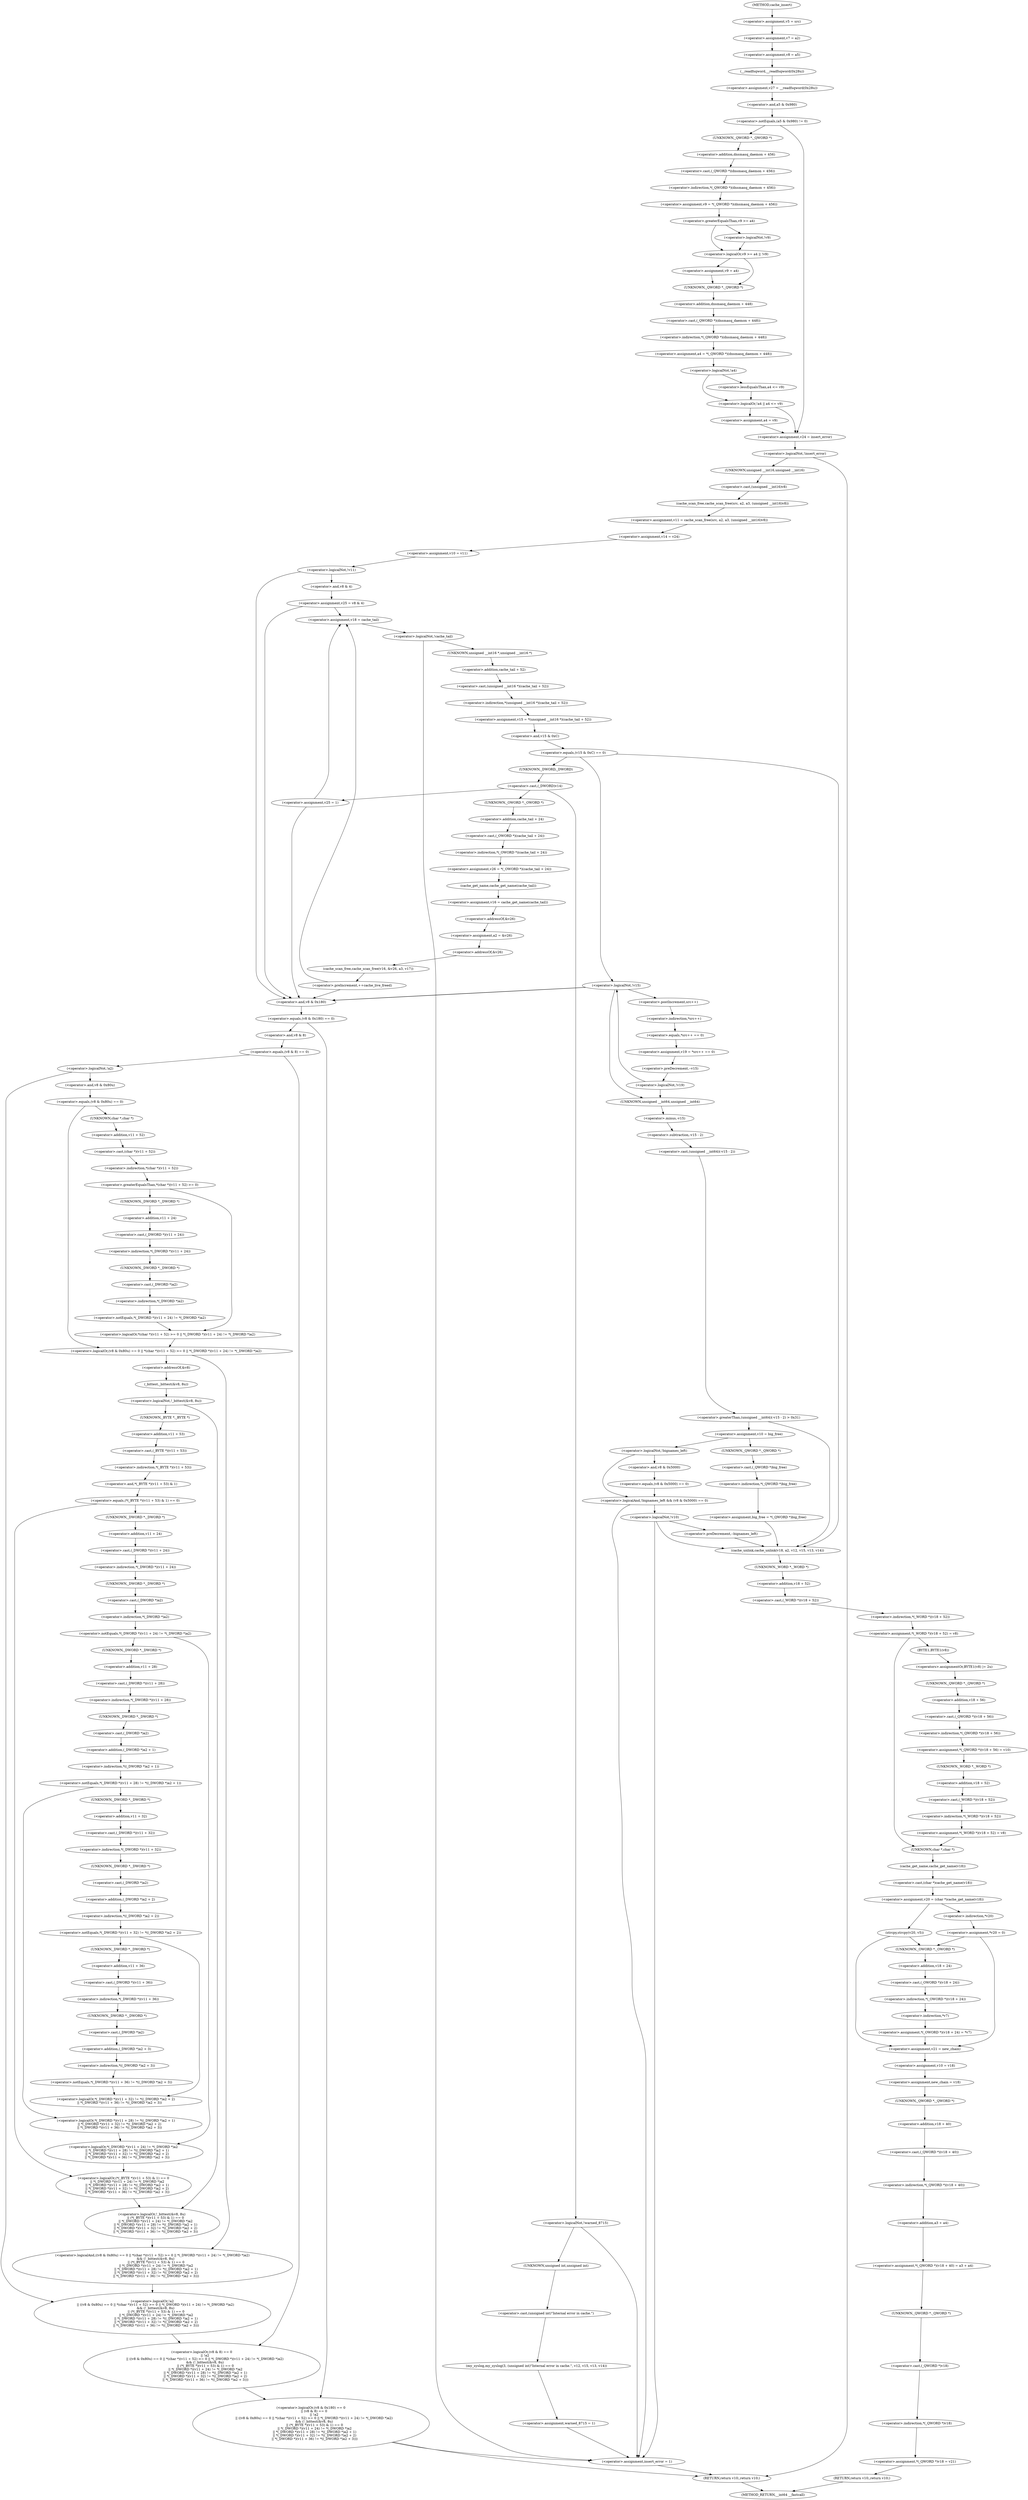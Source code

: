 digraph cache_insert {  
"1000148" [label = "(<operator>.assignment,v5 = src)" ]
"1000151" [label = "(<operator>.assignment,v7 = a2)" ]
"1000154" [label = "(<operator>.assignment,v8 = a5)" ]
"1000157" [label = "(<operator>.assignment,v27 = __readfsqword(0x28u))" ]
"1000159" [label = "(__readfsqword,__readfsqword(0x28u))" ]
"1000162" [label = "(<operator>.notEquals,(a5 & 0x980) != 0)" ]
"1000163" [label = "(<operator>.and,a5 & 0x980)" ]
"1000168" [label = "(<operator>.assignment,v9 = *(_QWORD *)(dnsmasq_daemon + 456))" ]
"1000170" [label = "(<operator>.indirection,*(_QWORD *)(dnsmasq_daemon + 456))" ]
"1000171" [label = "(<operator>.cast,(_QWORD *)(dnsmasq_daemon + 456))" ]
"1000172" [label = "(UNKNOWN,_QWORD *,_QWORD *)" ]
"1000173" [label = "(<operator>.addition,dnsmasq_daemon + 456)" ]
"1000177" [label = "(<operator>.logicalOr,v9 >= a4 || !v9)" ]
"1000178" [label = "(<operator>.greaterEqualsThan,v9 >= a4)" ]
"1000181" [label = "(<operator>.logicalNot,!v9)" ]
"1000183" [label = "(<operator>.assignment,v9 = a4)" ]
"1000186" [label = "(<operator>.assignment,a4 = *(_QWORD *)(dnsmasq_daemon + 448))" ]
"1000188" [label = "(<operator>.indirection,*(_QWORD *)(dnsmasq_daemon + 448))" ]
"1000189" [label = "(<operator>.cast,(_QWORD *)(dnsmasq_daemon + 448))" ]
"1000190" [label = "(UNKNOWN,_QWORD *,_QWORD *)" ]
"1000191" [label = "(<operator>.addition,dnsmasq_daemon + 448)" ]
"1000195" [label = "(<operator>.logicalOr,!a4 || a4 <= v9)" ]
"1000196" [label = "(<operator>.logicalNot,!a4)" ]
"1000198" [label = "(<operator>.lessEqualsThan,a4 <= v9)" ]
"1000201" [label = "(<operator>.assignment,a4 = v9)" ]
"1000205" [label = "(<operator>.assignment,v24 = insert_error)" ]
"1000209" [label = "(<operator>.logicalNot,!insert_error)" ]
"1000212" [label = "(<operator>.assignment,v11 = cache_scan_free(src, a2, a3, (unsigned __int16)v8))" ]
"1000214" [label = "(cache_scan_free,cache_scan_free(src, a2, a3, (unsigned __int16)v8))" ]
"1000218" [label = "(<operator>.cast,(unsigned __int16)v8)" ]
"1000219" [label = "(UNKNOWN,unsigned __int16,unsigned __int16)" ]
"1000221" [label = "(<operator>.assignment,v14 = v24)" ]
"1000224" [label = "(<operator>.assignment,v10 = v11)" ]
"1000228" [label = "(<operator>.logicalNot,!v11)" ]
"1000231" [label = "(<operator>.assignment,v25 = v8 & 4)" ]
"1000233" [label = "(<operator>.and,v8 & 4)" ]
"1000239" [label = "(<operator>.assignment,v18 = cache_tail)" ]
"1000243" [label = "(<operator>.logicalNot,!cache_tail)" ]
"1000246" [label = "(<operator>.assignment,v15 = *(unsigned __int16 *)(cache_tail + 52))" ]
"1000248" [label = "(<operator>.indirection,*(unsigned __int16 *)(cache_tail + 52))" ]
"1000249" [label = "(<operator>.cast,(unsigned __int16 *)(cache_tail + 52))" ]
"1000250" [label = "(UNKNOWN,unsigned __int16 *,unsigned __int16 *)" ]
"1000251" [label = "(<operator>.addition,cache_tail + 52)" ]
"1000255" [label = "(<operator>.equals,(v15 & 0xC) == 0)" ]
"1000256" [label = "(<operator>.and,v15 & 0xC)" ]
"1000268" [label = "(<operator>.logicalNot,!v15)" ]
"1000271" [label = "(<operator>.assignment,v19 = *src++ == 0)" ]
"1000273" [label = "(<operator>.equals,*src++ == 0)" ]
"1000274" [label = "(<operator>.indirection,*src++)" ]
"1000275" [label = "(<operator>.postIncrement,src++)" ]
"1000278" [label = "(<operator>.preDecrement,--v15)" ]
"1000280" [label = "(<operator>.logicalNot,!v19)" ]
"1000283" [label = "(<operator>.greaterThan,(unsigned __int64)(-v15 - 2) > 0x31)" ]
"1000284" [label = "(<operator>.cast,(unsigned __int64)(-v15 - 2))" ]
"1000285" [label = "(UNKNOWN,unsigned __int64,unsigned __int64)" ]
"1000286" [label = "(<operator>.subtraction,-v15 - 2)" ]
"1000287" [label = "(<operator>.minus,-v15)" ]
"1000292" [label = "(<operator>.assignment,v10 = big_free)" ]
"1000298" [label = "(<operator>.assignment,big_free = *(_QWORD *)big_free)" ]
"1000300" [label = "(<operator>.indirection,*(_QWORD *)big_free)" ]
"1000301" [label = "(<operator>.cast,(_QWORD *)big_free)" ]
"1000302" [label = "(UNKNOWN,_QWORD *,_QWORD *)" ]
"1000307" [label = "(<operator>.logicalAnd,!bignames_left && (v8 & 0x5000) == 0)" ]
"1000308" [label = "(<operator>.logicalNot,!bignames_left)" ]
"1000310" [label = "(<operator>.equals,(v8 & 0x5000) == 0)" ]
"1000311" [label = "(<operator>.and,v8 & 0x5000)" ]
"1000317" [label = "(<operator>.logicalNot,!v10)" ]
"1000322" [label = "(<operator>.preDecrement,--bignames_left)" ]
"1000327" [label = "(cache_unlink,cache_unlink(v18, a2, v12, v15, v13, v14))" ]
"1000334" [label = "(<operator>.assignment,*(_WORD *)(v18 + 52) = v8)" ]
"1000335" [label = "(<operator>.indirection,*(_WORD *)(v18 + 52))" ]
"1000336" [label = "(<operator>.cast,(_WORD *)(v18 + 52))" ]
"1000337" [label = "(UNKNOWN,_WORD *,_WORD *)" ]
"1000338" [label = "(<operator>.addition,v18 + 52)" ]
"1000345" [label = "(<operators>.assignmentOr,BYTE1(v8) |= 2u)" ]
"1000346" [label = "(BYTE1,BYTE1(v8))" ]
"1000349" [label = "(<operator>.assignment,*(_QWORD *)(v18 + 56) = v10)" ]
"1000350" [label = "(<operator>.indirection,*(_QWORD *)(v18 + 56))" ]
"1000351" [label = "(<operator>.cast,(_QWORD *)(v18 + 56))" ]
"1000352" [label = "(UNKNOWN,_QWORD *,_QWORD *)" ]
"1000353" [label = "(<operator>.addition,v18 + 56)" ]
"1000357" [label = "(<operator>.assignment,*(_WORD *)(v18 + 52) = v8)" ]
"1000358" [label = "(<operator>.indirection,*(_WORD *)(v18 + 52))" ]
"1000359" [label = "(<operator>.cast,(_WORD *)(v18 + 52))" ]
"1000360" [label = "(UNKNOWN,_WORD *,_WORD *)" ]
"1000361" [label = "(<operator>.addition,v18 + 52)" ]
"1000365" [label = "(<operator>.assignment,v20 = (char *)cache_get_name(v18))" ]
"1000367" [label = "(<operator>.cast,(char *)cache_get_name(v18))" ]
"1000368" [label = "(UNKNOWN,char *,char *)" ]
"1000369" [label = "(cache_get_name,cache_get_name(v18))" ]
"1000373" [label = "(strcpy,strcpy(v20, v5))" ]
"1000377" [label = "(<operator>.assignment,*v20 = 0)" ]
"1000378" [label = "(<operator>.indirection,*v20)" ]
"1000383" [label = "(<operator>.assignment,*(_OWORD *)(v18 + 24) = *v7)" ]
"1000384" [label = "(<operator>.indirection,*(_OWORD *)(v18 + 24))" ]
"1000385" [label = "(<operator>.cast,(_OWORD *)(v18 + 24))" ]
"1000386" [label = "(UNKNOWN,_OWORD *,_OWORD *)" ]
"1000387" [label = "(<operator>.addition,v18 + 24)" ]
"1000390" [label = "(<operator>.indirection,*v7)" ]
"1000392" [label = "(<operator>.assignment,v21 = new_chain)" ]
"1000395" [label = "(<operator>.assignment,v10 = v18)" ]
"1000398" [label = "(<operator>.assignment,new_chain = v18)" ]
"1000401" [label = "(<operator>.assignment,*(_QWORD *)(v18 + 40) = a3 + a4)" ]
"1000402" [label = "(<operator>.indirection,*(_QWORD *)(v18 + 40))" ]
"1000403" [label = "(<operator>.cast,(_QWORD *)(v18 + 40))" ]
"1000404" [label = "(UNKNOWN,_QWORD *,_QWORD *)" ]
"1000405" [label = "(<operator>.addition,v18 + 40)" ]
"1000408" [label = "(<operator>.addition,a3 + a4)" ]
"1000411" [label = "(<operator>.assignment,*(_QWORD *)v18 = v21)" ]
"1000412" [label = "(<operator>.indirection,*(_QWORD *)v18)" ]
"1000413" [label = "(<operator>.cast,(_QWORD *)v18)" ]
"1000414" [label = "(UNKNOWN,_QWORD *,_QWORD *)" ]
"1000417" [label = "(RETURN,return v10;,return v10;)" ]
"1000420" [label = "(<operator>.cast,(_DWORD)v14)" ]
"1000421" [label = "(UNKNOWN,_DWORD,_DWORD)" ]
"1000425" [label = "(<operator>.logicalNot,!warned_8715)" ]
"1000428" [label = "(my_syslog,my_syslog(3, (unsigned int)\"Internal error in cache.\", v12, v15, v13, v14))" ]
"1000430" [label = "(<operator>.cast,(unsigned int)\"Internal error in cache.\")" ]
"1000431" [label = "(UNKNOWN,unsigned int,unsigned int)" ]
"1000437" [label = "(<operator>.assignment,warned_8715 = 1)" ]
"1000444" [label = "(<operator>.assignment,v26 = *(_OWORD *)(cache_tail + 24))" ]
"1000446" [label = "(<operator>.indirection,*(_OWORD *)(cache_tail + 24))" ]
"1000447" [label = "(<operator>.cast,(_OWORD *)(cache_tail + 24))" ]
"1000448" [label = "(UNKNOWN,_OWORD *,_OWORD *)" ]
"1000449" [label = "(<operator>.addition,cache_tail + 24)" ]
"1000452" [label = "(<operator>.assignment,v16 = cache_get_name(cache_tail))" ]
"1000454" [label = "(cache_get_name,cache_get_name(cache_tail))" ]
"1000456" [label = "(<operator>.assignment,a2 = &v26)" ]
"1000458" [label = "(<operator>.addressOf,&v26)" ]
"1000460" [label = "(cache_scan_free,cache_scan_free(v16, &v26, a3, v17))" ]
"1000462" [label = "(<operator>.addressOf,&v26)" ]
"1000466" [label = "(<operator>.preIncrement,++cache_live_freed)" ]
"1000473" [label = "(<operator>.assignment,v25 = 1)" ]
"1000477" [label = "(<operator>.logicalOr,(v8 & 0x180) == 0\n      || (v8 & 8) == 0\n      || !a2\n      || ((v8 & 0x80u) == 0 || *(char *)(v11 + 52) >= 0 || *(_DWORD *)(v11 + 24) != *(_DWORD *)a2)\n      && (!_bittest(&v8, 8u)\n       || (*(_BYTE *)(v11 + 53) & 1) == 0\n       || *(_DWORD *)(v11 + 24) != *(_DWORD *)a2\n       || *(_DWORD *)(v11 + 28) != *((_DWORD *)a2 + 1)\n       || *(_DWORD *)(v11 + 32) != *((_DWORD *)a2 + 2)\n       || *(_DWORD *)(v11 + 36) != *((_DWORD *)a2 + 3)))" ]
"1000478" [label = "(<operator>.equals,(v8 & 0x180) == 0)" ]
"1000479" [label = "(<operator>.and,v8 & 0x180)" ]
"1000483" [label = "(<operator>.logicalOr,(v8 & 8) == 0\n      || !a2\n      || ((v8 & 0x80u) == 0 || *(char *)(v11 + 52) >= 0 || *(_DWORD *)(v11 + 24) != *(_DWORD *)a2)\n      && (!_bittest(&v8, 8u)\n       || (*(_BYTE *)(v11 + 53) & 1) == 0\n       || *(_DWORD *)(v11 + 24) != *(_DWORD *)a2\n       || *(_DWORD *)(v11 + 28) != *((_DWORD *)a2 + 1)\n       || *(_DWORD *)(v11 + 32) != *((_DWORD *)a2 + 2)\n       || *(_DWORD *)(v11 + 36) != *((_DWORD *)a2 + 3)))" ]
"1000484" [label = "(<operator>.equals,(v8 & 8) == 0)" ]
"1000485" [label = "(<operator>.and,v8 & 8)" ]
"1000489" [label = "(<operator>.logicalOr,!a2\n      || ((v8 & 0x80u) == 0 || *(char *)(v11 + 52) >= 0 || *(_DWORD *)(v11 + 24) != *(_DWORD *)a2)\n      && (!_bittest(&v8, 8u)\n       || (*(_BYTE *)(v11 + 53) & 1) == 0\n       || *(_DWORD *)(v11 + 24) != *(_DWORD *)a2\n       || *(_DWORD *)(v11 + 28) != *((_DWORD *)a2 + 1)\n       || *(_DWORD *)(v11 + 32) != *((_DWORD *)a2 + 2)\n       || *(_DWORD *)(v11 + 36) != *((_DWORD *)a2 + 3)))" ]
"1000490" [label = "(<operator>.logicalNot,!a2)" ]
"1000492" [label = "(<operator>.logicalAnd,((v8 & 0x80u) == 0 || *(char *)(v11 + 52) >= 0 || *(_DWORD *)(v11 + 24) != *(_DWORD *)a2)\n      && (!_bittest(&v8, 8u)\n       || (*(_BYTE *)(v11 + 53) & 1) == 0\n       || *(_DWORD *)(v11 + 24) != *(_DWORD *)a2\n       || *(_DWORD *)(v11 + 28) != *((_DWORD *)a2 + 1)\n       || *(_DWORD *)(v11 + 32) != *((_DWORD *)a2 + 2)\n       || *(_DWORD *)(v11 + 36) != *((_DWORD *)a2 + 3)))" ]
"1000493" [label = "(<operator>.logicalOr,(v8 & 0x80u) == 0 || *(char *)(v11 + 52) >= 0 || *(_DWORD *)(v11 + 24) != *(_DWORD *)a2)" ]
"1000494" [label = "(<operator>.equals,(v8 & 0x80u) == 0)" ]
"1000495" [label = "(<operator>.and,v8 & 0x80u)" ]
"1000499" [label = "(<operator>.logicalOr,*(char *)(v11 + 52) >= 0 || *(_DWORD *)(v11 + 24) != *(_DWORD *)a2)" ]
"1000500" [label = "(<operator>.greaterEqualsThan,*(char *)(v11 + 52) >= 0)" ]
"1000501" [label = "(<operator>.indirection,*(char *)(v11 + 52))" ]
"1000502" [label = "(<operator>.cast,(char *)(v11 + 52))" ]
"1000503" [label = "(UNKNOWN,char *,char *)" ]
"1000504" [label = "(<operator>.addition,v11 + 52)" ]
"1000508" [label = "(<operator>.notEquals,*(_DWORD *)(v11 + 24) != *(_DWORD *)a2)" ]
"1000509" [label = "(<operator>.indirection,*(_DWORD *)(v11 + 24))" ]
"1000510" [label = "(<operator>.cast,(_DWORD *)(v11 + 24))" ]
"1000511" [label = "(UNKNOWN,_DWORD *,_DWORD *)" ]
"1000512" [label = "(<operator>.addition,v11 + 24)" ]
"1000515" [label = "(<operator>.indirection,*(_DWORD *)a2)" ]
"1000516" [label = "(<operator>.cast,(_DWORD *)a2)" ]
"1000517" [label = "(UNKNOWN,_DWORD *,_DWORD *)" ]
"1000519" [label = "(<operator>.logicalOr,!_bittest(&v8, 8u)\n       || (*(_BYTE *)(v11 + 53) & 1) == 0\n       || *(_DWORD *)(v11 + 24) != *(_DWORD *)a2\n       || *(_DWORD *)(v11 + 28) != *((_DWORD *)a2 + 1)\n       || *(_DWORD *)(v11 + 32) != *((_DWORD *)a2 + 2)\n       || *(_DWORD *)(v11 + 36) != *((_DWORD *)a2 + 3))" ]
"1000520" [label = "(<operator>.logicalNot,!_bittest(&v8, 8u))" ]
"1000521" [label = "(_bittest,_bittest(&v8, 8u))" ]
"1000522" [label = "(<operator>.addressOf,&v8)" ]
"1000525" [label = "(<operator>.logicalOr,(*(_BYTE *)(v11 + 53) & 1) == 0\n       || *(_DWORD *)(v11 + 24) != *(_DWORD *)a2\n       || *(_DWORD *)(v11 + 28) != *((_DWORD *)a2 + 1)\n       || *(_DWORD *)(v11 + 32) != *((_DWORD *)a2 + 2)\n       || *(_DWORD *)(v11 + 36) != *((_DWORD *)a2 + 3))" ]
"1000526" [label = "(<operator>.equals,(*(_BYTE *)(v11 + 53) & 1) == 0)" ]
"1000527" [label = "(<operator>.and,*(_BYTE *)(v11 + 53) & 1)" ]
"1000528" [label = "(<operator>.indirection,*(_BYTE *)(v11 + 53))" ]
"1000529" [label = "(<operator>.cast,(_BYTE *)(v11 + 53))" ]
"1000530" [label = "(UNKNOWN,_BYTE *,_BYTE *)" ]
"1000531" [label = "(<operator>.addition,v11 + 53)" ]
"1000536" [label = "(<operator>.logicalOr,*(_DWORD *)(v11 + 24) != *(_DWORD *)a2\n       || *(_DWORD *)(v11 + 28) != *((_DWORD *)a2 + 1)\n       || *(_DWORD *)(v11 + 32) != *((_DWORD *)a2 + 2)\n       || *(_DWORD *)(v11 + 36) != *((_DWORD *)a2 + 3))" ]
"1000537" [label = "(<operator>.notEquals,*(_DWORD *)(v11 + 24) != *(_DWORD *)a2)" ]
"1000538" [label = "(<operator>.indirection,*(_DWORD *)(v11 + 24))" ]
"1000539" [label = "(<operator>.cast,(_DWORD *)(v11 + 24))" ]
"1000540" [label = "(UNKNOWN,_DWORD *,_DWORD *)" ]
"1000541" [label = "(<operator>.addition,v11 + 24)" ]
"1000544" [label = "(<operator>.indirection,*(_DWORD *)a2)" ]
"1000545" [label = "(<operator>.cast,(_DWORD *)a2)" ]
"1000546" [label = "(UNKNOWN,_DWORD *,_DWORD *)" ]
"1000548" [label = "(<operator>.logicalOr,*(_DWORD *)(v11 + 28) != *((_DWORD *)a2 + 1)\n       || *(_DWORD *)(v11 + 32) != *((_DWORD *)a2 + 2)\n       || *(_DWORD *)(v11 + 36) != *((_DWORD *)a2 + 3))" ]
"1000549" [label = "(<operator>.notEquals,*(_DWORD *)(v11 + 28) != *((_DWORD *)a2 + 1))" ]
"1000550" [label = "(<operator>.indirection,*(_DWORD *)(v11 + 28))" ]
"1000551" [label = "(<operator>.cast,(_DWORD *)(v11 + 28))" ]
"1000552" [label = "(UNKNOWN,_DWORD *,_DWORD *)" ]
"1000553" [label = "(<operator>.addition,v11 + 28)" ]
"1000556" [label = "(<operator>.indirection,*((_DWORD *)a2 + 1))" ]
"1000557" [label = "(<operator>.addition,(_DWORD *)a2 + 1)" ]
"1000558" [label = "(<operator>.cast,(_DWORD *)a2)" ]
"1000559" [label = "(UNKNOWN,_DWORD *,_DWORD *)" ]
"1000562" [label = "(<operator>.logicalOr,*(_DWORD *)(v11 + 32) != *((_DWORD *)a2 + 2)\n       || *(_DWORD *)(v11 + 36) != *((_DWORD *)a2 + 3))" ]
"1000563" [label = "(<operator>.notEquals,*(_DWORD *)(v11 + 32) != *((_DWORD *)a2 + 2))" ]
"1000564" [label = "(<operator>.indirection,*(_DWORD *)(v11 + 32))" ]
"1000565" [label = "(<operator>.cast,(_DWORD *)(v11 + 32))" ]
"1000566" [label = "(UNKNOWN,_DWORD *,_DWORD *)" ]
"1000567" [label = "(<operator>.addition,v11 + 32)" ]
"1000570" [label = "(<operator>.indirection,*((_DWORD *)a2 + 2))" ]
"1000571" [label = "(<operator>.addition,(_DWORD *)a2 + 2)" ]
"1000572" [label = "(<operator>.cast,(_DWORD *)a2)" ]
"1000573" [label = "(UNKNOWN,_DWORD *,_DWORD *)" ]
"1000576" [label = "(<operator>.notEquals,*(_DWORD *)(v11 + 36) != *((_DWORD *)a2 + 3))" ]
"1000577" [label = "(<operator>.indirection,*(_DWORD *)(v11 + 36))" ]
"1000578" [label = "(<operator>.cast,(_DWORD *)(v11 + 36))" ]
"1000579" [label = "(UNKNOWN,_DWORD *,_DWORD *)" ]
"1000580" [label = "(<operator>.addition,v11 + 36)" ]
"1000583" [label = "(<operator>.indirection,*((_DWORD *)a2 + 3))" ]
"1000584" [label = "(<operator>.addition,(_DWORD *)a2 + 3)" ]
"1000585" [label = "(<operator>.cast,(_DWORD *)a2)" ]
"1000586" [label = "(UNKNOWN,_DWORD *,_DWORD *)" ]
"1000591" [label = "(<operator>.assignment,insert_error = 1)" ]
"1000595" [label = "(RETURN,return v10;,return v10;)" ]
"1000121" [label = "(METHOD,cache_insert)" ]
"1000597" [label = "(METHOD_RETURN,__int64 __fastcall)" ]
  "1000148" -> "1000151" 
  "1000151" -> "1000154" 
  "1000154" -> "1000159" 
  "1000157" -> "1000163" 
  "1000159" -> "1000157" 
  "1000162" -> "1000172" 
  "1000162" -> "1000205" 
  "1000163" -> "1000162" 
  "1000168" -> "1000178" 
  "1000170" -> "1000168" 
  "1000171" -> "1000170" 
  "1000172" -> "1000173" 
  "1000173" -> "1000171" 
  "1000177" -> "1000183" 
  "1000177" -> "1000190" 
  "1000178" -> "1000177" 
  "1000178" -> "1000181" 
  "1000181" -> "1000177" 
  "1000183" -> "1000190" 
  "1000186" -> "1000196" 
  "1000188" -> "1000186" 
  "1000189" -> "1000188" 
  "1000190" -> "1000191" 
  "1000191" -> "1000189" 
  "1000195" -> "1000201" 
  "1000195" -> "1000205" 
  "1000196" -> "1000195" 
  "1000196" -> "1000198" 
  "1000198" -> "1000195" 
  "1000201" -> "1000205" 
  "1000205" -> "1000209" 
  "1000209" -> "1000219" 
  "1000209" -> "1000595" 
  "1000212" -> "1000221" 
  "1000214" -> "1000212" 
  "1000218" -> "1000214" 
  "1000219" -> "1000218" 
  "1000221" -> "1000224" 
  "1000224" -> "1000228" 
  "1000228" -> "1000233" 
  "1000228" -> "1000479" 
  "1000231" -> "1000239" 
  "1000231" -> "1000479" 
  "1000233" -> "1000231" 
  "1000239" -> "1000243" 
  "1000243" -> "1000591" 
  "1000243" -> "1000250" 
  "1000246" -> "1000256" 
  "1000248" -> "1000246" 
  "1000249" -> "1000248" 
  "1000250" -> "1000251" 
  "1000251" -> "1000249" 
  "1000255" -> "1000421" 
  "1000255" -> "1000268" 
  "1000255" -> "1000327" 
  "1000256" -> "1000255" 
  "1000268" -> "1000285" 
  "1000268" -> "1000479" 
  "1000268" -> "1000479" 
  "1000268" -> "1000275" 
  "1000271" -> "1000278" 
  "1000273" -> "1000271" 
  "1000274" -> "1000273" 
  "1000275" -> "1000274" 
  "1000278" -> "1000280" 
  "1000280" -> "1000285" 
  "1000280" -> "1000268" 
  "1000283" -> "1000292" 
  "1000283" -> "1000327" 
  "1000284" -> "1000283" 
  "1000285" -> "1000287" 
  "1000286" -> "1000284" 
  "1000287" -> "1000286" 
  "1000292" -> "1000302" 
  "1000292" -> "1000308" 
  "1000298" -> "1000327" 
  "1000300" -> "1000298" 
  "1000301" -> "1000300" 
  "1000302" -> "1000301" 
  "1000307" -> "1000591" 
  "1000307" -> "1000317" 
  "1000308" -> "1000307" 
  "1000308" -> "1000311" 
  "1000310" -> "1000307" 
  "1000311" -> "1000310" 
  "1000317" -> "1000591" 
  "1000317" -> "1000322" 
  "1000317" -> "1000327" 
  "1000322" -> "1000327" 
  "1000327" -> "1000337" 
  "1000334" -> "1000346" 
  "1000334" -> "1000368" 
  "1000335" -> "1000334" 
  "1000336" -> "1000335" 
  "1000337" -> "1000338" 
  "1000338" -> "1000336" 
  "1000345" -> "1000352" 
  "1000346" -> "1000345" 
  "1000349" -> "1000360" 
  "1000350" -> "1000349" 
  "1000351" -> "1000350" 
  "1000352" -> "1000353" 
  "1000353" -> "1000351" 
  "1000357" -> "1000368" 
  "1000358" -> "1000357" 
  "1000359" -> "1000358" 
  "1000360" -> "1000361" 
  "1000361" -> "1000359" 
  "1000365" -> "1000373" 
  "1000365" -> "1000378" 
  "1000367" -> "1000365" 
  "1000368" -> "1000369" 
  "1000369" -> "1000367" 
  "1000373" -> "1000386" 
  "1000373" -> "1000392" 
  "1000377" -> "1000386" 
  "1000377" -> "1000392" 
  "1000378" -> "1000377" 
  "1000383" -> "1000392" 
  "1000384" -> "1000390" 
  "1000385" -> "1000384" 
  "1000386" -> "1000387" 
  "1000387" -> "1000385" 
  "1000390" -> "1000383" 
  "1000392" -> "1000395" 
  "1000395" -> "1000398" 
  "1000398" -> "1000404" 
  "1000401" -> "1000414" 
  "1000402" -> "1000408" 
  "1000403" -> "1000402" 
  "1000404" -> "1000405" 
  "1000405" -> "1000403" 
  "1000408" -> "1000401" 
  "1000411" -> "1000417" 
  "1000412" -> "1000411" 
  "1000413" -> "1000412" 
  "1000414" -> "1000413" 
  "1000417" -> "1000597" 
  "1000420" -> "1000425" 
  "1000420" -> "1000448" 
  "1000420" -> "1000473" 
  "1000421" -> "1000420" 
  "1000425" -> "1000431" 
  "1000425" -> "1000591" 
  "1000428" -> "1000437" 
  "1000430" -> "1000428" 
  "1000431" -> "1000430" 
  "1000437" -> "1000591" 
  "1000444" -> "1000454" 
  "1000446" -> "1000444" 
  "1000447" -> "1000446" 
  "1000448" -> "1000449" 
  "1000449" -> "1000447" 
  "1000452" -> "1000458" 
  "1000454" -> "1000452" 
  "1000456" -> "1000462" 
  "1000458" -> "1000456" 
  "1000460" -> "1000466" 
  "1000462" -> "1000460" 
  "1000466" -> "1000239" 
  "1000466" -> "1000479" 
  "1000473" -> "1000239" 
  "1000473" -> "1000479" 
  "1000477" -> "1000591" 
  "1000477" -> "1000595" 
  "1000478" -> "1000477" 
  "1000478" -> "1000485" 
  "1000479" -> "1000478" 
  "1000483" -> "1000477" 
  "1000484" -> "1000483" 
  "1000484" -> "1000490" 
  "1000485" -> "1000484" 
  "1000489" -> "1000483" 
  "1000490" -> "1000489" 
  "1000490" -> "1000495" 
  "1000492" -> "1000489" 
  "1000493" -> "1000492" 
  "1000493" -> "1000522" 
  "1000494" -> "1000503" 
  "1000494" -> "1000493" 
  "1000495" -> "1000494" 
  "1000499" -> "1000493" 
  "1000500" -> "1000511" 
  "1000500" -> "1000499" 
  "1000501" -> "1000500" 
  "1000502" -> "1000501" 
  "1000503" -> "1000504" 
  "1000504" -> "1000502" 
  "1000508" -> "1000499" 
  "1000509" -> "1000517" 
  "1000510" -> "1000509" 
  "1000511" -> "1000512" 
  "1000512" -> "1000510" 
  "1000515" -> "1000508" 
  "1000516" -> "1000515" 
  "1000517" -> "1000516" 
  "1000519" -> "1000492" 
  "1000520" -> "1000530" 
  "1000520" -> "1000519" 
  "1000521" -> "1000520" 
  "1000522" -> "1000521" 
  "1000525" -> "1000519" 
  "1000526" -> "1000540" 
  "1000526" -> "1000525" 
  "1000527" -> "1000526" 
  "1000528" -> "1000527" 
  "1000529" -> "1000528" 
  "1000530" -> "1000531" 
  "1000531" -> "1000529" 
  "1000536" -> "1000525" 
  "1000537" -> "1000552" 
  "1000537" -> "1000536" 
  "1000538" -> "1000546" 
  "1000539" -> "1000538" 
  "1000540" -> "1000541" 
  "1000541" -> "1000539" 
  "1000544" -> "1000537" 
  "1000545" -> "1000544" 
  "1000546" -> "1000545" 
  "1000548" -> "1000536" 
  "1000549" -> "1000566" 
  "1000549" -> "1000548" 
  "1000550" -> "1000559" 
  "1000551" -> "1000550" 
  "1000552" -> "1000553" 
  "1000553" -> "1000551" 
  "1000556" -> "1000549" 
  "1000557" -> "1000556" 
  "1000558" -> "1000557" 
  "1000559" -> "1000558" 
  "1000562" -> "1000548" 
  "1000563" -> "1000579" 
  "1000563" -> "1000562" 
  "1000564" -> "1000573" 
  "1000565" -> "1000564" 
  "1000566" -> "1000567" 
  "1000567" -> "1000565" 
  "1000570" -> "1000563" 
  "1000571" -> "1000570" 
  "1000572" -> "1000571" 
  "1000573" -> "1000572" 
  "1000576" -> "1000562" 
  "1000577" -> "1000586" 
  "1000578" -> "1000577" 
  "1000579" -> "1000580" 
  "1000580" -> "1000578" 
  "1000583" -> "1000576" 
  "1000584" -> "1000583" 
  "1000585" -> "1000584" 
  "1000586" -> "1000585" 
  "1000591" -> "1000595" 
  "1000595" -> "1000597" 
  "1000121" -> "1000148" 
}
